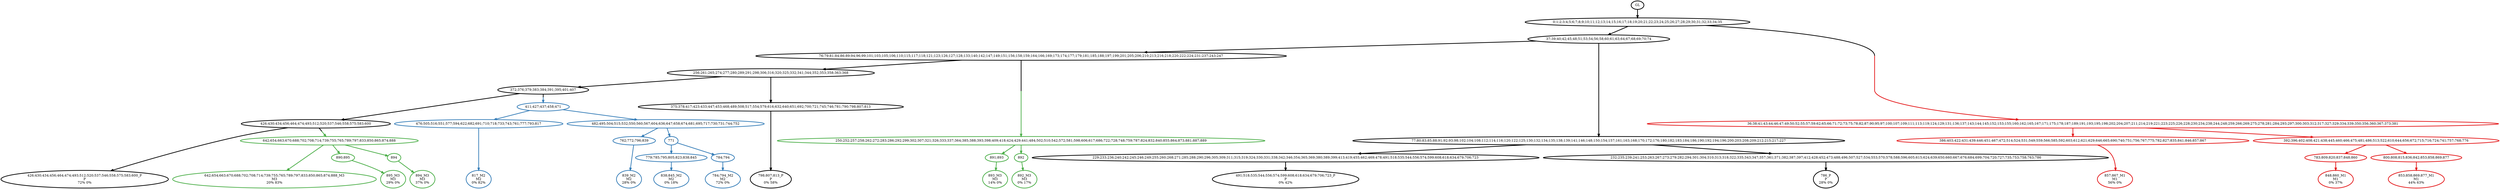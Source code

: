 digraph T {
	{
		rank=same
		37 [penwidth=3,colorscheme=set19,color=0,label="426;430;434;456;464;474;493;512;520;537;546;558;575;583;600_P\nP\n72% 0%"]
		35 [penwidth=3,colorscheme=set19,color=0,label="798;807;813_P\nP\n0% 58%"]
		32 [penwidth=3,colorscheme=set19,color=0,label="491;518;535;544;556;574;599;608;618;634;679;706;723_P\nP\n0% 42%"]
		30 [penwidth=3,colorscheme=set19,color=0,label="786_P\nP\n28% 0%"]
		28 [penwidth=3,colorscheme=set19,color=1,label="857;867_M1\nM1\n56% 0%"]
		25 [penwidth=3,colorscheme=set19,color=1,label="848;860_M1\nM1\n0% 37%"]
		23 [penwidth=3,colorscheme=set19,color=1,label="853;858;869;877_M1\nM1\n44% 63%"]
		21 [penwidth=3,colorscheme=set19,color=2,label="817_M2\nM2\n0% 82%"]
		18 [penwidth=3,colorscheme=set19,color=2,label="839_M2\nM2\n28% 0%"]
		15 [penwidth=3,colorscheme=set19,color=2,label="838;845_M2\nM2\n0% 18%"]
		13 [penwidth=3,colorscheme=set19,color=2,label="784;794_M2\nM2\n72% 0%"]
		11 [penwidth=3,colorscheme=set19,color=3,label="893_M3\nM3\n14% 0%"]
		9 [penwidth=3,colorscheme=set19,color=3,label="892_M3\nM3\n0% 17%"]
		8 [penwidth=3,colorscheme=set19,color=3,label="642;654;663;670;688;702;708;714;739;755;765;789;797;833;850;865;874;888_M3\nM3\n20% 83%"]
		6 [penwidth=3,colorscheme=set19,color=3,label="895_M3\nM3\n29% 0%"]
		4 [penwidth=3,colorscheme=set19,color=3,label="894_M3\nM3\n37% 0%"]
	}
	44 [penwidth=3,colorscheme=set19,color=0,label="GL"]
	43 [penwidth=3,colorscheme=set19,color=0,label="0;1;2;3;4;5;6;7;8;9;10;11;12;13;14;15;16;17;18;19;20;21;22;23;24;25;26;27;28;29;30;31;32;33;34;35"]
	42 [penwidth=3,colorscheme=set19,color=0,label="37;39;40;42;45;48;51;53;54;56;58;60;61;63;64;67;68;69;70;74"]
	41 [penwidth=3,colorscheme=set19,color=0,label="76;79;81;84;86;89;94;96;99;101;103;105;106;110;115;117;118;121;123;126;127;128;133;140;142;147;149;151;156;158;159;164;166;169;173;174;177;179;181;185;188;197;199;201;205;206;210;213;216;218;220;222;224;231;237;243;247"]
	40 [penwidth=3,colorscheme=set19,color=0,label="256;261;265;274;277;280;289;291;298;306;316;320;325;332;341;344;352;353;358;363;368"]
	39 [penwidth=3,colorscheme=set19,color=0,label="372;376;379;383;384;391;395;401;407"]
	38 [penwidth=3,colorscheme=set19,color=0,label="426;430;434;456;464;474;493;512;520;537;546;558;575;583;600"]
	36 [penwidth=3,colorscheme=set19,color=0,label="375;378;417;423;433;447;453;468;489;508;517;554;579;616;632;640;651;692;700;721;745;746;781;790;798;807;813"]
	34 [penwidth=3,colorscheme=set19,color=0,label="77;80;83;85;88;91;92;93;98;102;104;108;112;114;116;120;122;125;130;132;134;135;138;139;141;146;148;150;154;157;161;163;168;170;172;176;180;182;183;184;186;190;192;194;196;200;203;208;209;212;215;217;227"]
	33 [penwidth=3,colorscheme=set19,color=0,label="229;233;236;240;242;245;246;249;255;260;268;271;285;288;290;296;305;309;311;315;319;324;330;331;338;342;346;354;365;369;380;389;399;413;419;455;462;469;478;491;518;535;544;556;574;599;608;618;634;679;706;723"]
	31 [penwidth=3,colorscheme=set19,color=0,label="232;235;239;241;253;263;267;273;279;282;294;301;304;310;313;318;322;335;343;347;357;361;371;382;387;397;412;428;452;473;488;496;507;527;534;553;570;578;588;596;605;615;624;639;650;660;667;676;684;699;704;720;727;735;753;758;763;786"]
	29 [penwidth=3,colorscheme=set19,color=1,label="386;403;422;431;439;446;451;467;472;514;524;531;549;559;566;585;592;603;612;621;629;646;665;690;740;751;756;767;775;782;827;835;841;846;857;867"]
	27 [penwidth=3,colorscheme=set19,color=1,label="392;396;402;408;421;438;445;460;466;475;481;486;513;522;610;644;656;672;715;716;724;741;757;768;776"]
	26 [penwidth=3,colorscheme=set19,color=1,label="783;809;820;837;848;860"]
	24 [penwidth=3,colorscheme=set19,color=1,label="800;808;815;836;842;853;858;869;877"]
	22 [penwidth=3,colorscheme=set19,color=2,label="476;505;516;551;577;594;622;682;691;710;718;733;743;761;777;793;817"]
	20 [penwidth=3,colorscheme=set19,color=2,label="482;495;504;515;532;550;560;567;604;636;647;658;674;681;695;717;730;731;744;752"]
	19 [penwidth=3,colorscheme=set19,color=2,label="762;772;796;839"]
	17 [penwidth=3,colorscheme=set19,color=2,label="771"]
	16 [penwidth=3,colorscheme=set19,color=2,label="779;785;795;805;823;838;845"]
	14 [penwidth=3,colorscheme=set19,color=2,label="784;794"]
	12 [penwidth=3,colorscheme=set19,color=3,label="891;893"]
	10 [penwidth=3,colorscheme=set19,color=3,label="892"]
	7 [penwidth=3,colorscheme=set19,color=3,label="890;895"]
	5 [penwidth=3,colorscheme=set19,color=3,label="894"]
	3 [penwidth=3,colorscheme=set19,color=3,label="642;654;663;670;688;702;708;714;739;755;765;789;797;833;850;865;874;888"]
	2 [penwidth=3,colorscheme=set19,color=3,label="250;252;257;258;262;272;283;286;292;299;302;307;321;326;333;337;364;385;388;393;398;409;418;424;429;441;484;502;510;542;572;581;598;606;617;686;722;728;748;759;787;824;832;840;855;864;873;881;887;889"]
	1 [penwidth=3,colorscheme=set19,color=2,label="411;427;437;458;471"]
	0 [penwidth=3,colorscheme=set19,color=1,label="36;38;41;43;44;46;47;49;50;52;55;57;59;62;65;66;71;72;73;75;78;82;87;90;95;97;100;107;109;111;113;119;124;129;131;136;137;143;144;145;152;153;155;160;162;165;167;171;175;178;187;189;191;193;195;198;202;204;207;211;214;219;221;223;225;226;228;230;234;238;244;248;259;266;269;275;278;281;284;293;297;300;303;312;317;327;329;334;339;350;356;360;367;373;381"]
	44 -> 43 [penwidth=3,colorscheme=set19,color=0]
	43 -> 42 [penwidth=3,colorscheme=set19,color=0]
	43 -> 0 [penwidth=3,colorscheme=set19,color="0;0.5:1"]
	42 -> 41 [penwidth=3,colorscheme=set19,color=0]
	42 -> 34 [penwidth=3,colorscheme=set19,color=0]
	41 -> 40 [penwidth=3,colorscheme=set19,color=0]
	41 -> 2 [penwidth=3,colorscheme=set19,color="0;0.5:3"]
	40 -> 39 [penwidth=3,colorscheme=set19,color=0]
	40 -> 36 [penwidth=3,colorscheme=set19,color=0]
	39 -> 38 [penwidth=3,colorscheme=set19,color=0]
	39 -> 1 [penwidth=3,colorscheme=set19,color="0;0.5:2"]
	38 -> 37 [penwidth=3,colorscheme=set19,color=0]
	38 -> 3 [penwidth=3,colorscheme=set19,color="0;0.5:3"]
	36 -> 35 [penwidth=3,colorscheme=set19,color=0]
	34 -> 31 [penwidth=3,colorscheme=set19,color=0]
	34 -> 33 [penwidth=3,colorscheme=set19,color=0]
	33 -> 32 [penwidth=3,colorscheme=set19,color=0]
	31 -> 30 [penwidth=3,colorscheme=set19,color=0]
	29 -> 28 [penwidth=3,colorscheme=set19,color=1]
	27 -> 24 [penwidth=3,colorscheme=set19,color=1]
	27 -> 26 [penwidth=3,colorscheme=set19,color=1]
	26 -> 25 [penwidth=3,colorscheme=set19,color=1]
	24 -> 23 [penwidth=3,colorscheme=set19,color=1]
	22 -> 21 [penwidth=3,colorscheme=set19,color=2]
	20 -> 17 [penwidth=3,colorscheme=set19,color=2]
	20 -> 19 [penwidth=3,colorscheme=set19,color=2]
	19 -> 18 [penwidth=3,colorscheme=set19,color=2]
	17 -> 14 [penwidth=3,colorscheme=set19,color=2]
	17 -> 16 [penwidth=3,colorscheme=set19,color=2]
	16 -> 15 [penwidth=3,colorscheme=set19,color=2]
	14 -> 13 [penwidth=3,colorscheme=set19,color=2]
	12 -> 11 [penwidth=3,colorscheme=set19,color=3]
	10 -> 9 [penwidth=3,colorscheme=set19,color=3]
	7 -> 6 [penwidth=3,colorscheme=set19,color=3]
	5 -> 4 [penwidth=3,colorscheme=set19,color=3]
	3 -> 8 [penwidth=3,colorscheme=set19,color=3]
	3 -> 7 [penwidth=3,colorscheme=set19,color=3]
	3 -> 5 [penwidth=3,colorscheme=set19,color=3]
	2 -> 12 [penwidth=3,colorscheme=set19,color=3]
	2 -> 10 [penwidth=3,colorscheme=set19,color=3]
	1 -> 22 [penwidth=3,colorscheme=set19,color=2]
	1 -> 20 [penwidth=3,colorscheme=set19,color=2]
	0 -> 29 [penwidth=3,colorscheme=set19,color=1]
	0 -> 27 [penwidth=3,colorscheme=set19,color=1]
}
